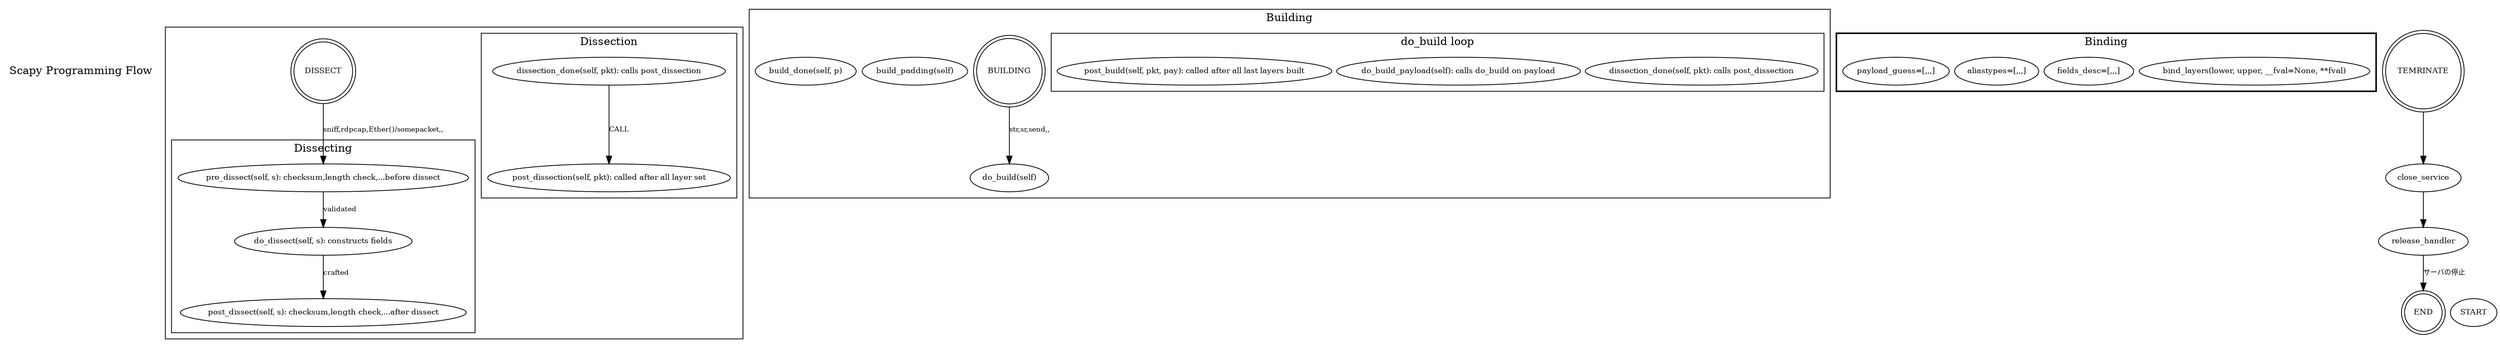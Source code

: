 /*
Graphviz - DOT language writing!
dot -Tjpg packet.dot -O
*/

digraph Diagram {
    PROFILE [label = "Scapy Programming Flow", shape=none];
    nodesep=0.1;//default nodesep
    node [fontsize=10];//default node
    edge [fontsize=9];//default edge

    subgraph clusterDissect {
        DISSECT [shape=doublecircle]
        DISSECT -> pre_dissect [label="sniff,rdpcap,Ether()/somepacket,,"]
        subgraph clusterDissection {
            label = "Dissection";
            dissection_done [label="dissection_done(self, pkt): calls post_dissection"];
            post_dissection [label="post_dissection(self, pkt): called after all layer set"];
        }
        subgraph clusterDissectionFlow {
            label = "DissectionFlow";
            dissection_done -> post_dissection [label="CALL"];
        }
        subgraph clusterDissecting {
            label = "Dissecting";
            pre_dissect [label="pre_dissect(self, s): checksum,length check,...before dissect"];
            do_dissect [label="do_dissect(self, s): constructs fields"];
            post_dissect [label="post_dissect(self, s): checksum,length check,...after dissect"];
        }
        subgraph clusterDissectiingFlow {
            label = "DissectingFlow";
            pre_dissect -> do_dissect [label="validated"];
            do_dissect -> post_dissect [label="crafted"];
        }
    }

    subgraph clusterBuild {
        label = "Building";
        BUILDING [shape=doublecircle]
        BUILDING -> do_build [label="str,sr,send,,"]
        do_build [label="do_build(self)"];
        subgraph clusterDoBuilding {
            label = "do_build loop";
            self_build [label="dissection_done(self, pkt): calls post_dissection"];
            do_build_payload [label="do_build_payload(self): calls do_build on payload"];
            post_build [label="post_build(self, pkt, pay): called after all last layers built"];
        }
        build_padding [label="build_padding(self)"];
        build_done [label="build_done(self, p)"];
    }

    subgraph clusterBinding {
        label = "Binding";
        style = bold;
        bind_layers [label="bind_layers(lower, upper, __fval=None, **fval)"];
        fields_desc [label="fields_desc=[,,,]"]
        aliastypes [label="aliastypes=[,,,]"]
        payload_guess [label="payload_guess=[,,,]"];
    }

    SIGTERM [shape=doublecircle, label="TEMRINATE"]

    subgraph HaltFlow {
        SIGTERM -> close_service [label=""];
        close_service -> release_handler [label=""];
    }

    END [shape=doublecircle];

    release_handler -> END [label="サーバの停止"];

    { rank=same; START END } //配置を一緒の階層にする

}
